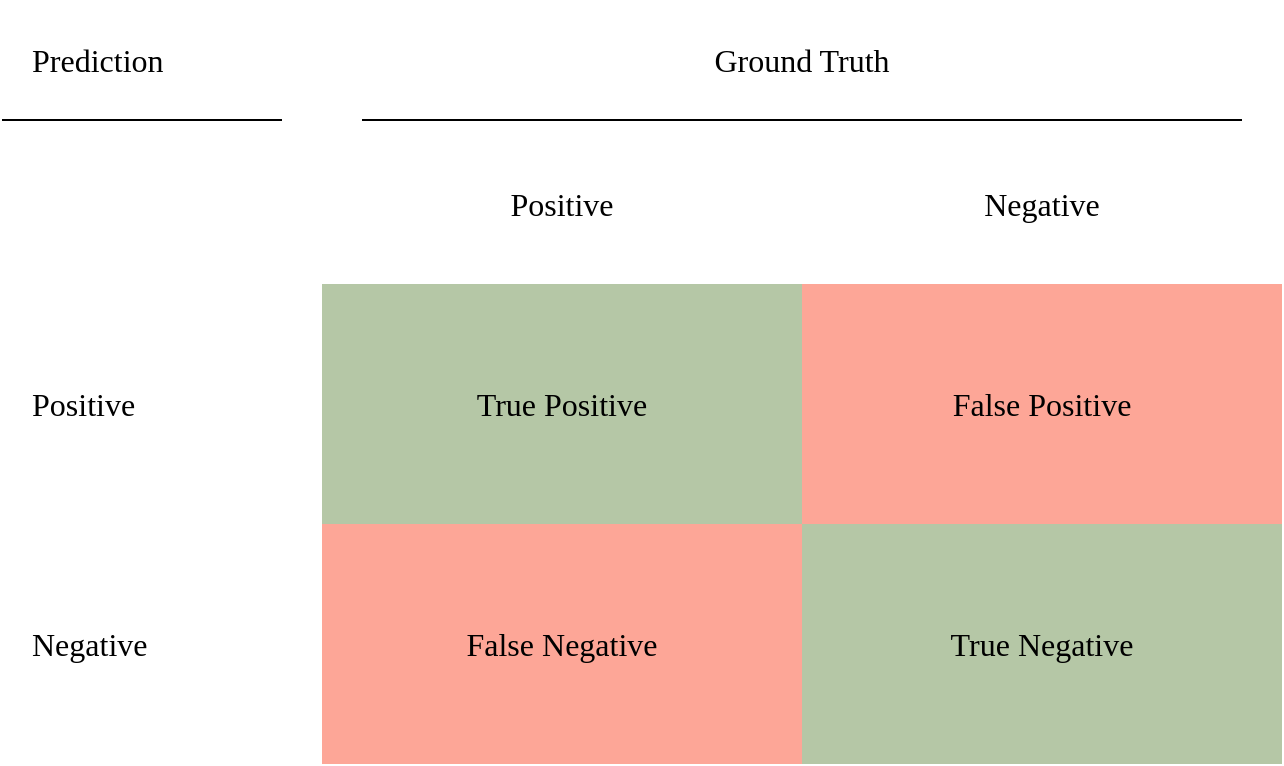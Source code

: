 <mxfile version="10.9.8" type="device"><diagram id="3228e29e-7158-1315-38df-8450db1d8a1d" name="Page-1"><mxGraphModel dx="1185" dy="1543" grid="1" gridSize="10" guides="1" tooltips="1" connect="1" arrows="1" fold="1" page="1" pageScale="1" pageWidth="1169" pageHeight="827" background="#ffffff" math="0" shadow="0"><root><mxCell id="0"/><mxCell id="1" parent="0"/><mxCell id="21637" value="False Positive" style="whiteSpace=wrap;html=1;shadow=0;glass=0;labelBackgroundColor=none;strokeColor=none;strokeWidth=1;fillColor=#fc4f30;gradientColor=none;fontFamily=Palatino;fontSize=16;fontColor=#000000;align=center;opacity=50;verticalAlign=middle;spacing=15;" parent="1" vertex="1"><mxGeometry x="520" y="382" width="240" height="120" as="geometry"/></mxCell><mxCell id="21640" value="True Positive" style="whiteSpace=wrap;html=1;shadow=0;glass=0;labelBackgroundColor=none;strokeColor=none;strokeWidth=1;fillColor=#6D904F;gradientColor=none;fontFamily=Palatino;fontSize=16;fontColor=#000000;align=center;opacity=50;verticalAlign=middle;spacingBottom=0;spacing=15;" parent="1" vertex="1"><mxGeometry x="280" y="382" width="240" height="120" as="geometry"/></mxCell><mxCell id="iGGM_bQd6dfv3kauTLLg-21640" value="False Negative" style="whiteSpace=wrap;html=1;shadow=0;glass=0;labelBackgroundColor=none;strokeColor=none;strokeWidth=1;fillColor=#fc4f30;gradientColor=none;fontFamily=Palatino;fontSize=16;fontColor=#000000;align=center;opacity=50;verticalAlign=middle;spacing=15;" parent="1" vertex="1"><mxGeometry x="280" y="502" width="240" height="120" as="geometry"/></mxCell><mxCell id="iGGM_bQd6dfv3kauTLLg-21641" value="True Negative" style="whiteSpace=wrap;html=1;shadow=0;glass=0;labelBackgroundColor=none;strokeColor=none;strokeWidth=1;fillColor=#6D904F;gradientColor=none;fontFamily=Palatino;fontSize=16;fontColor=#000000;align=center;opacity=50;verticalAlign=middle;spacingBottom=0;spacing=15;" parent="1" vertex="1"><mxGeometry x="520" y="502" width="240" height="120" as="geometry"/></mxCell><mxCell id="iGGM_bQd6dfv3kauTLLg-21642" value="Negative" style="whiteSpace=wrap;html=1;shadow=0;glass=0;labelBackgroundColor=none;strokeColor=none;strokeWidth=1;fillColor=none;gradientColor=none;fontFamily=Palatino;fontSize=16;fontColor=#000000;align=center;opacity=50;verticalAlign=middle;spacing=15;" parent="1" vertex="1"><mxGeometry x="520" y="302" width="240" height="80" as="geometry"/></mxCell><mxCell id="iGGM_bQd6dfv3kauTLLg-21643" value="Positive" style="whiteSpace=wrap;html=1;shadow=0;glass=0;labelBackgroundColor=none;strokeColor=none;strokeWidth=1;fillColor=none;gradientColor=none;fontFamily=Palatino;fontSize=16;fontColor=#000000;align=center;opacity=50;verticalAlign=middle;spacing=15;" parent="1" vertex="1"><mxGeometry x="280" y="302" width="240" height="80" as="geometry"/></mxCell><mxCell id="iGGM_bQd6dfv3kauTLLg-21644" value="Positive" style="whiteSpace=wrap;html=1;shadow=0;glass=0;labelBackgroundColor=none;strokeColor=none;strokeWidth=1;fillColor=none;gradientColor=none;fontFamily=Palatino;fontSize=16;fontColor=#000000;align=left;opacity=50;verticalAlign=middle;spacingBottom=0;spacing=15;horizontal=1;" parent="1" vertex="1"><mxGeometry x="120" y="382" width="160" height="120" as="geometry"/></mxCell><mxCell id="iGGM_bQd6dfv3kauTLLg-21645" value="Negative" style="whiteSpace=wrap;html=1;shadow=0;glass=0;labelBackgroundColor=none;strokeColor=none;strokeWidth=1;fillColor=none;gradientColor=none;fontFamily=Palatino;fontSize=16;fontColor=#000000;align=left;opacity=50;verticalAlign=middle;spacingBottom=0;spacing=15;horizontal=1;" parent="1" vertex="1"><mxGeometry x="120" y="502" width="160" height="120" as="geometry"/></mxCell><mxCell id="iGGM_bQd6dfv3kauTLLg-21646" value="Ground Truth" style="whiteSpace=wrap;html=1;shadow=0;glass=0;labelBackgroundColor=none;strokeColor=none;strokeWidth=1;fillColor=none;gradientColor=none;fontFamily=Palatino;fontSize=16;fontColor=#000000;align=center;opacity=50;verticalAlign=middle;spacing=15;perimeterSpacing=0;labelBorderColor=none;" parent="1" vertex="1"><mxGeometry x="280" y="240" width="480" height="60" as="geometry"/></mxCell><mxCell id="iGGM_bQd6dfv3kauTLLg-21648" value="" style="endArrow=none;html=1;" parent="1" edge="1"><mxGeometry width="50" height="50" relative="1" as="geometry"><mxPoint x="300" y="300" as="sourcePoint"/><mxPoint x="740" y="300" as="targetPoint"/><Array as="points"><mxPoint x="430" y="300"/></Array></mxGeometry></mxCell><mxCell id="iGGM_bQd6dfv3kauTLLg-21650" value="Prediction" style="whiteSpace=wrap;html=1;shadow=0;glass=0;labelBackgroundColor=none;strokeColor=none;strokeWidth=1;fillColor=none;gradientColor=none;fontFamily=Palatino;fontSize=16;fontColor=#000000;align=left;opacity=50;verticalAlign=middle;spacing=15;" parent="1" vertex="1"><mxGeometry x="120" y="240" width="160" height="60" as="geometry"/></mxCell><mxCell id="S6zgbQrM0XQw_wx2wqOn-21642" value="" style="endArrow=none;html=1;" edge="1" parent="1"><mxGeometry width="50" height="50" relative="1" as="geometry"><mxPoint x="120" y="300" as="sourcePoint"/><mxPoint x="260" y="300" as="targetPoint"/></mxGeometry></mxCell></root></mxGraphModel></diagram></mxfile>